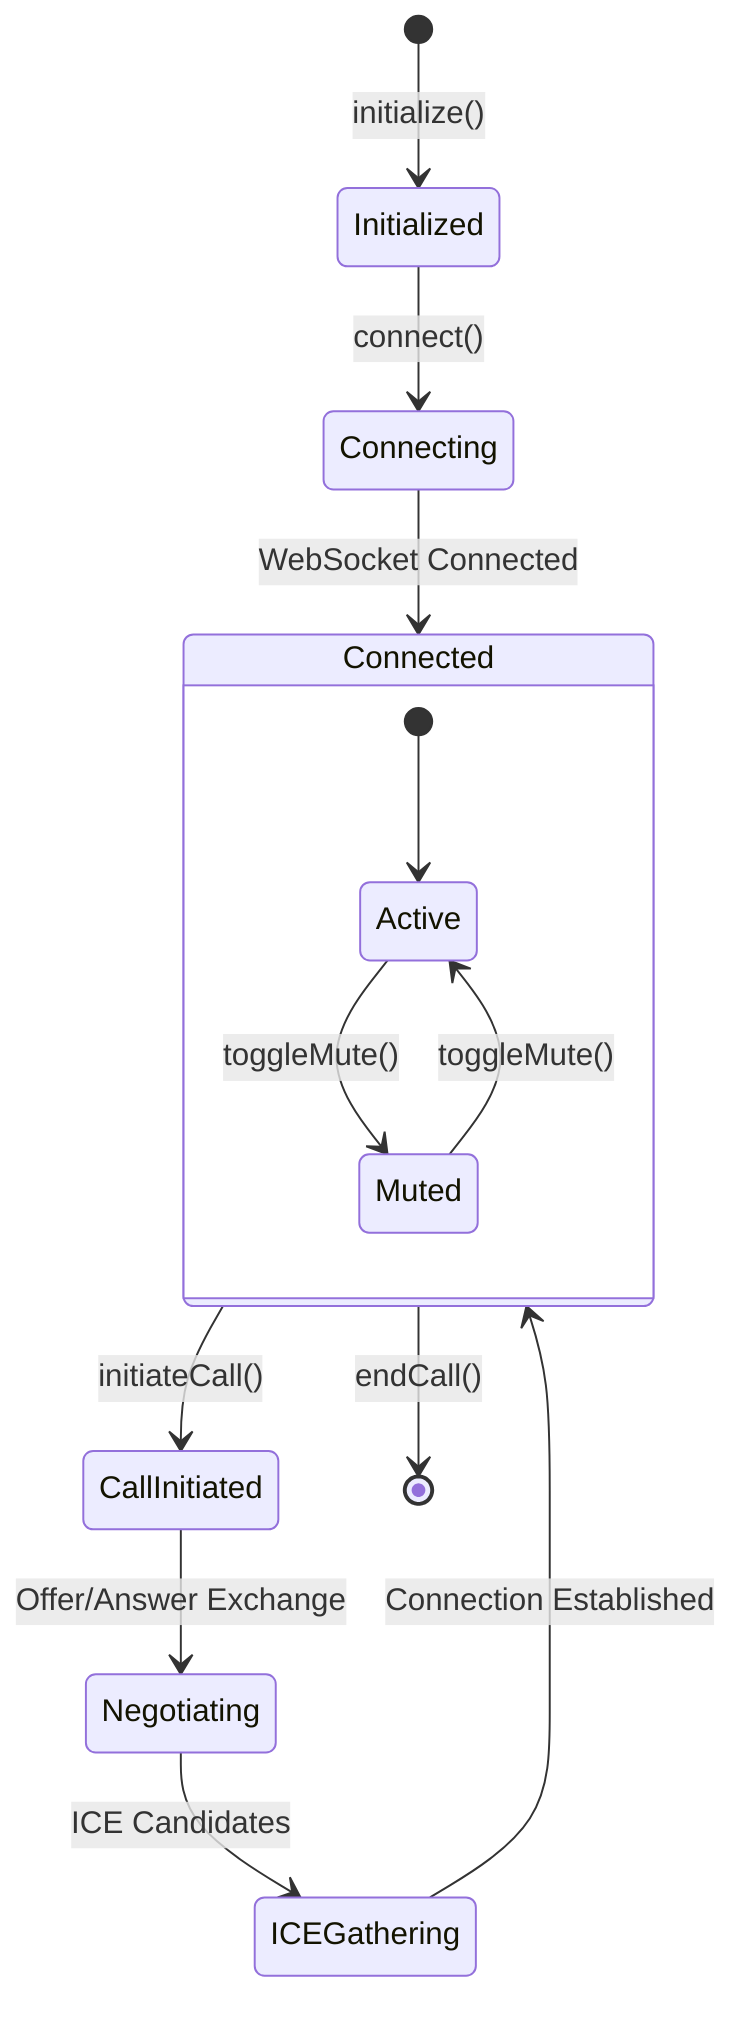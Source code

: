 stateDiagram-v2
    [*] --> Initialized: initialize()
    Initialized --> Connecting: connect()
    Connecting --> Connected: WebSocket Connected
    Connected --> CallInitiated: initiateCall()
    CallInitiated --> Negotiating: Offer/Answer Exchange
    Negotiating --> ICEGathering: ICE Candidates
    ICEGathering --> Connected: Connection Established
    Connected --> [*]: endCall()
    
    state Connected {
        [*] --> Active
        Active --> Muted: toggleMute()
        Muted --> Active: toggleMute()
    }